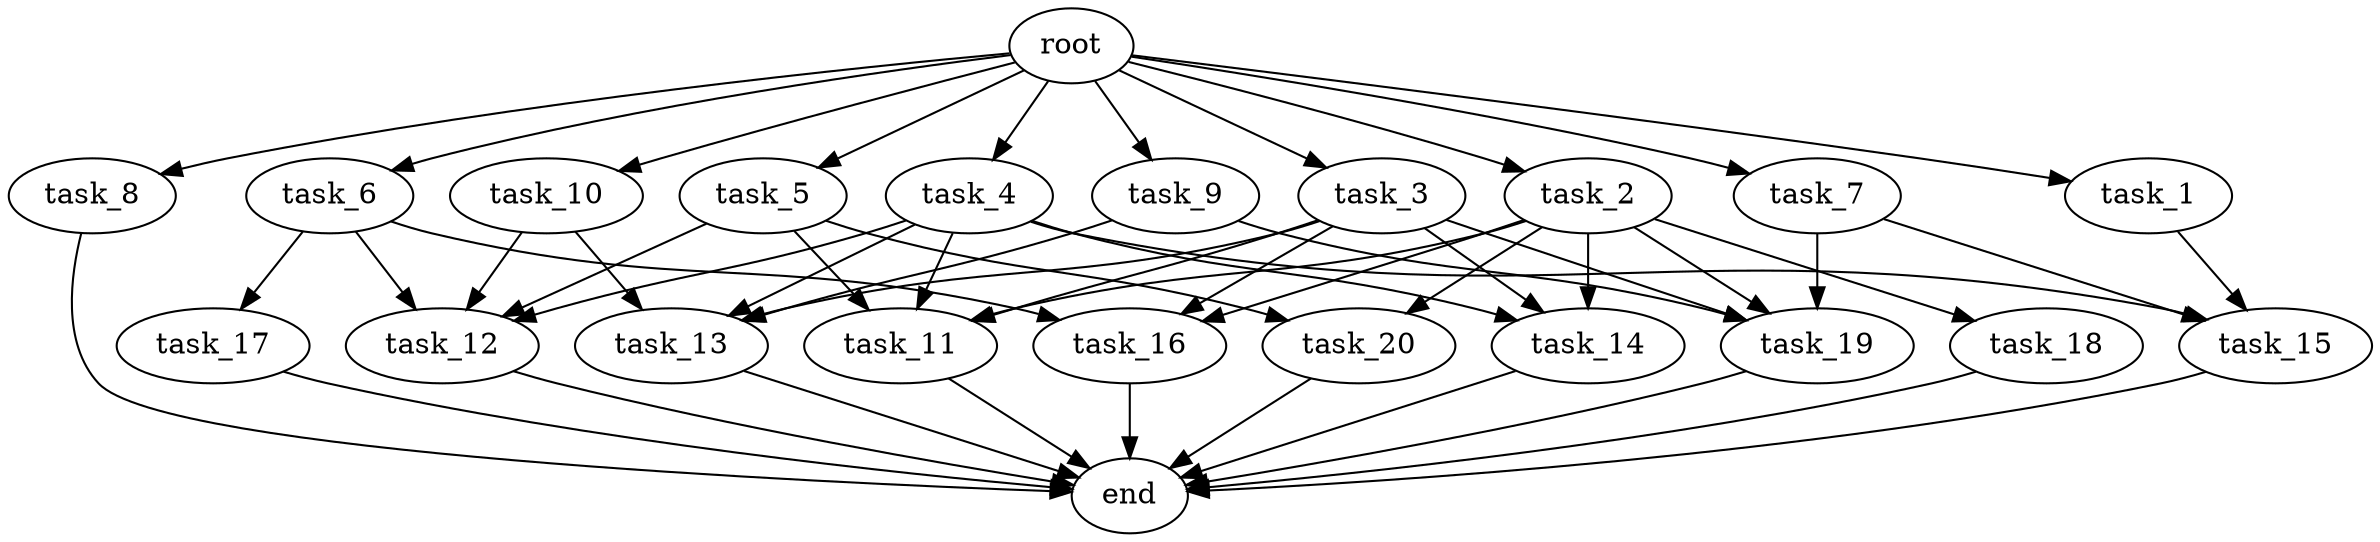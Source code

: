 digraph G {
  root [size="0.000000e+00"];
  task_1 [size="8.569881e+10"];
  task_2 [size="4.892645e+10"];
  task_3 [size="9.956648e+10"];
  task_4 [size="5.916217e+10"];
  task_5 [size="8.370053e+10"];
  task_6 [size="2.792430e+10"];
  task_7 [size="7.300448e+10"];
  task_8 [size="7.362052e+10"];
  task_9 [size="2.467295e+10"];
  task_10 [size="3.273632e+10"];
  task_11 [size="5.795091e+10"];
  task_12 [size="8.918334e+10"];
  task_13 [size="5.918125e+10"];
  task_14 [size="1.490548e+10"];
  task_15 [size="5.737434e+10"];
  task_16 [size="5.177073e+08"];
  task_17 [size="9.801860e+10"];
  task_18 [size="4.015467e+09"];
  task_19 [size="4.707056e+10"];
  task_20 [size="7.686295e+10"];
  end [size="0.000000e+00"];

  root -> task_1 [size="1.000000e-12"];
  root -> task_2 [size="1.000000e-12"];
  root -> task_3 [size="1.000000e-12"];
  root -> task_4 [size="1.000000e-12"];
  root -> task_5 [size="1.000000e-12"];
  root -> task_6 [size="1.000000e-12"];
  root -> task_7 [size="1.000000e-12"];
  root -> task_8 [size="1.000000e-12"];
  root -> task_9 [size="1.000000e-12"];
  root -> task_10 [size="1.000000e-12"];
  task_1 -> task_15 [size="1.912478e+08"];
  task_2 -> task_11 [size="1.448773e+08"];
  task_2 -> task_14 [size="4.968493e+07"];
  task_2 -> task_16 [size="1.725691e+06"];
  task_2 -> task_18 [size="4.015467e+07"];
  task_2 -> task_19 [size="1.176764e+08"];
  task_2 -> task_20 [size="3.843148e+08"];
  task_3 -> task_11 [size="1.448773e+08"];
  task_3 -> task_13 [size="1.479531e+08"];
  task_3 -> task_14 [size="4.968493e+07"];
  task_3 -> task_16 [size="1.725691e+06"];
  task_3 -> task_19 [size="1.176764e+08"];
  task_4 -> task_11 [size="1.448773e+08"];
  task_4 -> task_12 [size="2.229584e+08"];
  task_4 -> task_13 [size="1.479531e+08"];
  task_4 -> task_14 [size="4.968493e+07"];
  task_4 -> task_15 [size="1.912478e+08"];
  task_5 -> task_11 [size="1.448773e+08"];
  task_5 -> task_12 [size="2.229584e+08"];
  task_5 -> task_20 [size="3.843148e+08"];
  task_6 -> task_12 [size="2.229584e+08"];
  task_6 -> task_16 [size="1.725691e+06"];
  task_6 -> task_17 [size="9.801860e+08"];
  task_7 -> task_15 [size="1.912478e+08"];
  task_7 -> task_19 [size="1.176764e+08"];
  task_8 -> end [size="1.000000e-12"];
  task_9 -> task_13 [size="1.479531e+08"];
  task_9 -> task_19 [size="1.176764e+08"];
  task_10 -> task_12 [size="2.229584e+08"];
  task_10 -> task_13 [size="1.479531e+08"];
  task_11 -> end [size="1.000000e-12"];
  task_12 -> end [size="1.000000e-12"];
  task_13 -> end [size="1.000000e-12"];
  task_14 -> end [size="1.000000e-12"];
  task_15 -> end [size="1.000000e-12"];
  task_16 -> end [size="1.000000e-12"];
  task_17 -> end [size="1.000000e-12"];
  task_18 -> end [size="1.000000e-12"];
  task_19 -> end [size="1.000000e-12"];
  task_20 -> end [size="1.000000e-12"];
}

